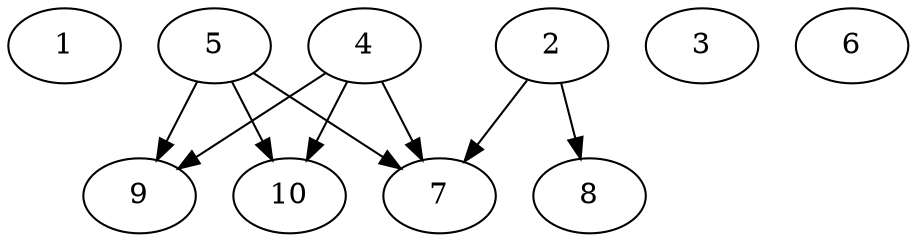 // DAG automatically generated by daggen at Thu Oct  3 13:58:05 2019
// ./daggen --dot -n 10 --ccr 0.5 --fat 0.9 --regular 0.9 --density 0.5 --mindata 5242880 --maxdata 52428800 
digraph G {
  1 [size="58865664", alpha="0.14", expect_size="29432832"] 
  2 [size="25260032", alpha="0.11", expect_size="12630016"] 
  2 -> 7 [size ="12630016"]
  2 -> 8 [size ="12630016"]
  3 [size="33372160", alpha="0.01", expect_size="16686080"] 
  4 [size="95821824", alpha="0.05", expect_size="47910912"] 
  4 -> 7 [size ="47910912"]
  4 -> 9 [size ="47910912"]
  4 -> 10 [size ="47910912"]
  5 [size="58152960", alpha="0.05", expect_size="29076480"] 
  5 -> 7 [size ="29076480"]
  5 -> 9 [size ="29076480"]
  5 -> 10 [size ="29076480"]
  6 [size="19826688", alpha="0.20", expect_size="9913344"] 
  7 [size="78047232", alpha="0.17", expect_size="39023616"] 
  8 [size="32069632", alpha="0.14", expect_size="16034816"] 
  9 [size="64548864", alpha="0.18", expect_size="32274432"] 
  10 [size="61454336", alpha="0.01", expect_size="30727168"] 
}
